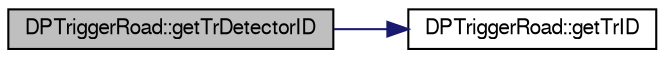 digraph "DPTriggerRoad::getTrDetectorID"
{
  bgcolor="transparent";
  edge [fontname="FreeSans",fontsize="10",labelfontname="FreeSans",labelfontsize="10"];
  node [fontname="FreeSans",fontsize="10",shape=record];
  rankdir="LR";
  Node1 [label="DPTriggerRoad::getTrDetectorID",height=0.2,width=0.4,color="black", fillcolor="grey75", style="filled" fontcolor="black"];
  Node1 -> Node2 [color="midnightblue",fontsize="10",style="solid",fontname="FreeSans"];
  Node2 [label="DPTriggerRoad::getTrID",height=0.2,width=0.4,color="black",URL="$da/d6a/classDPTriggerRoad.html#acc25221a2a9c40429be2e03dcb4d9367"];
}
